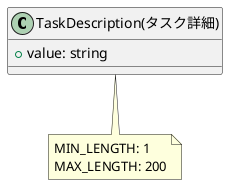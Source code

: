 @startuml TaskDescription
class "TaskDescription(タスク詳細)" as TaskDescription {
    +value: string
}

note bottom of TaskDescription
    MIN_LENGTH: 1
    MAX_LENGTH: 200
end note
@enduml